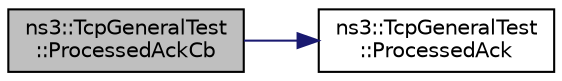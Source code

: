 digraph "ns3::TcpGeneralTest::ProcessedAckCb"
{
 // LATEX_PDF_SIZE
  edge [fontname="Helvetica",fontsize="10",labelfontname="Helvetica",labelfontsize="10"];
  node [fontname="Helvetica",fontsize="10",shape=record];
  rankdir="LR";
  Node1 [label="ns3::TcpGeneralTest\l::ProcessedAckCb",height=0.2,width=0.4,color="black", fillcolor="grey75", style="filled", fontcolor="black",tooltip="ACK processed Callback."];
  Node1 -> Node2 [color="midnightblue",fontsize="10",style="solid",fontname="Helvetica"];
  Node2 [label="ns3::TcpGeneralTest\l::ProcessedAck",height=0.2,width=0.4,color="black", fillcolor="white", style="filled",URL="$classns3_1_1_tcp_general_test.html#aaf6040114684686637a68e26a736f63d",tooltip="Processed ack."];
}
